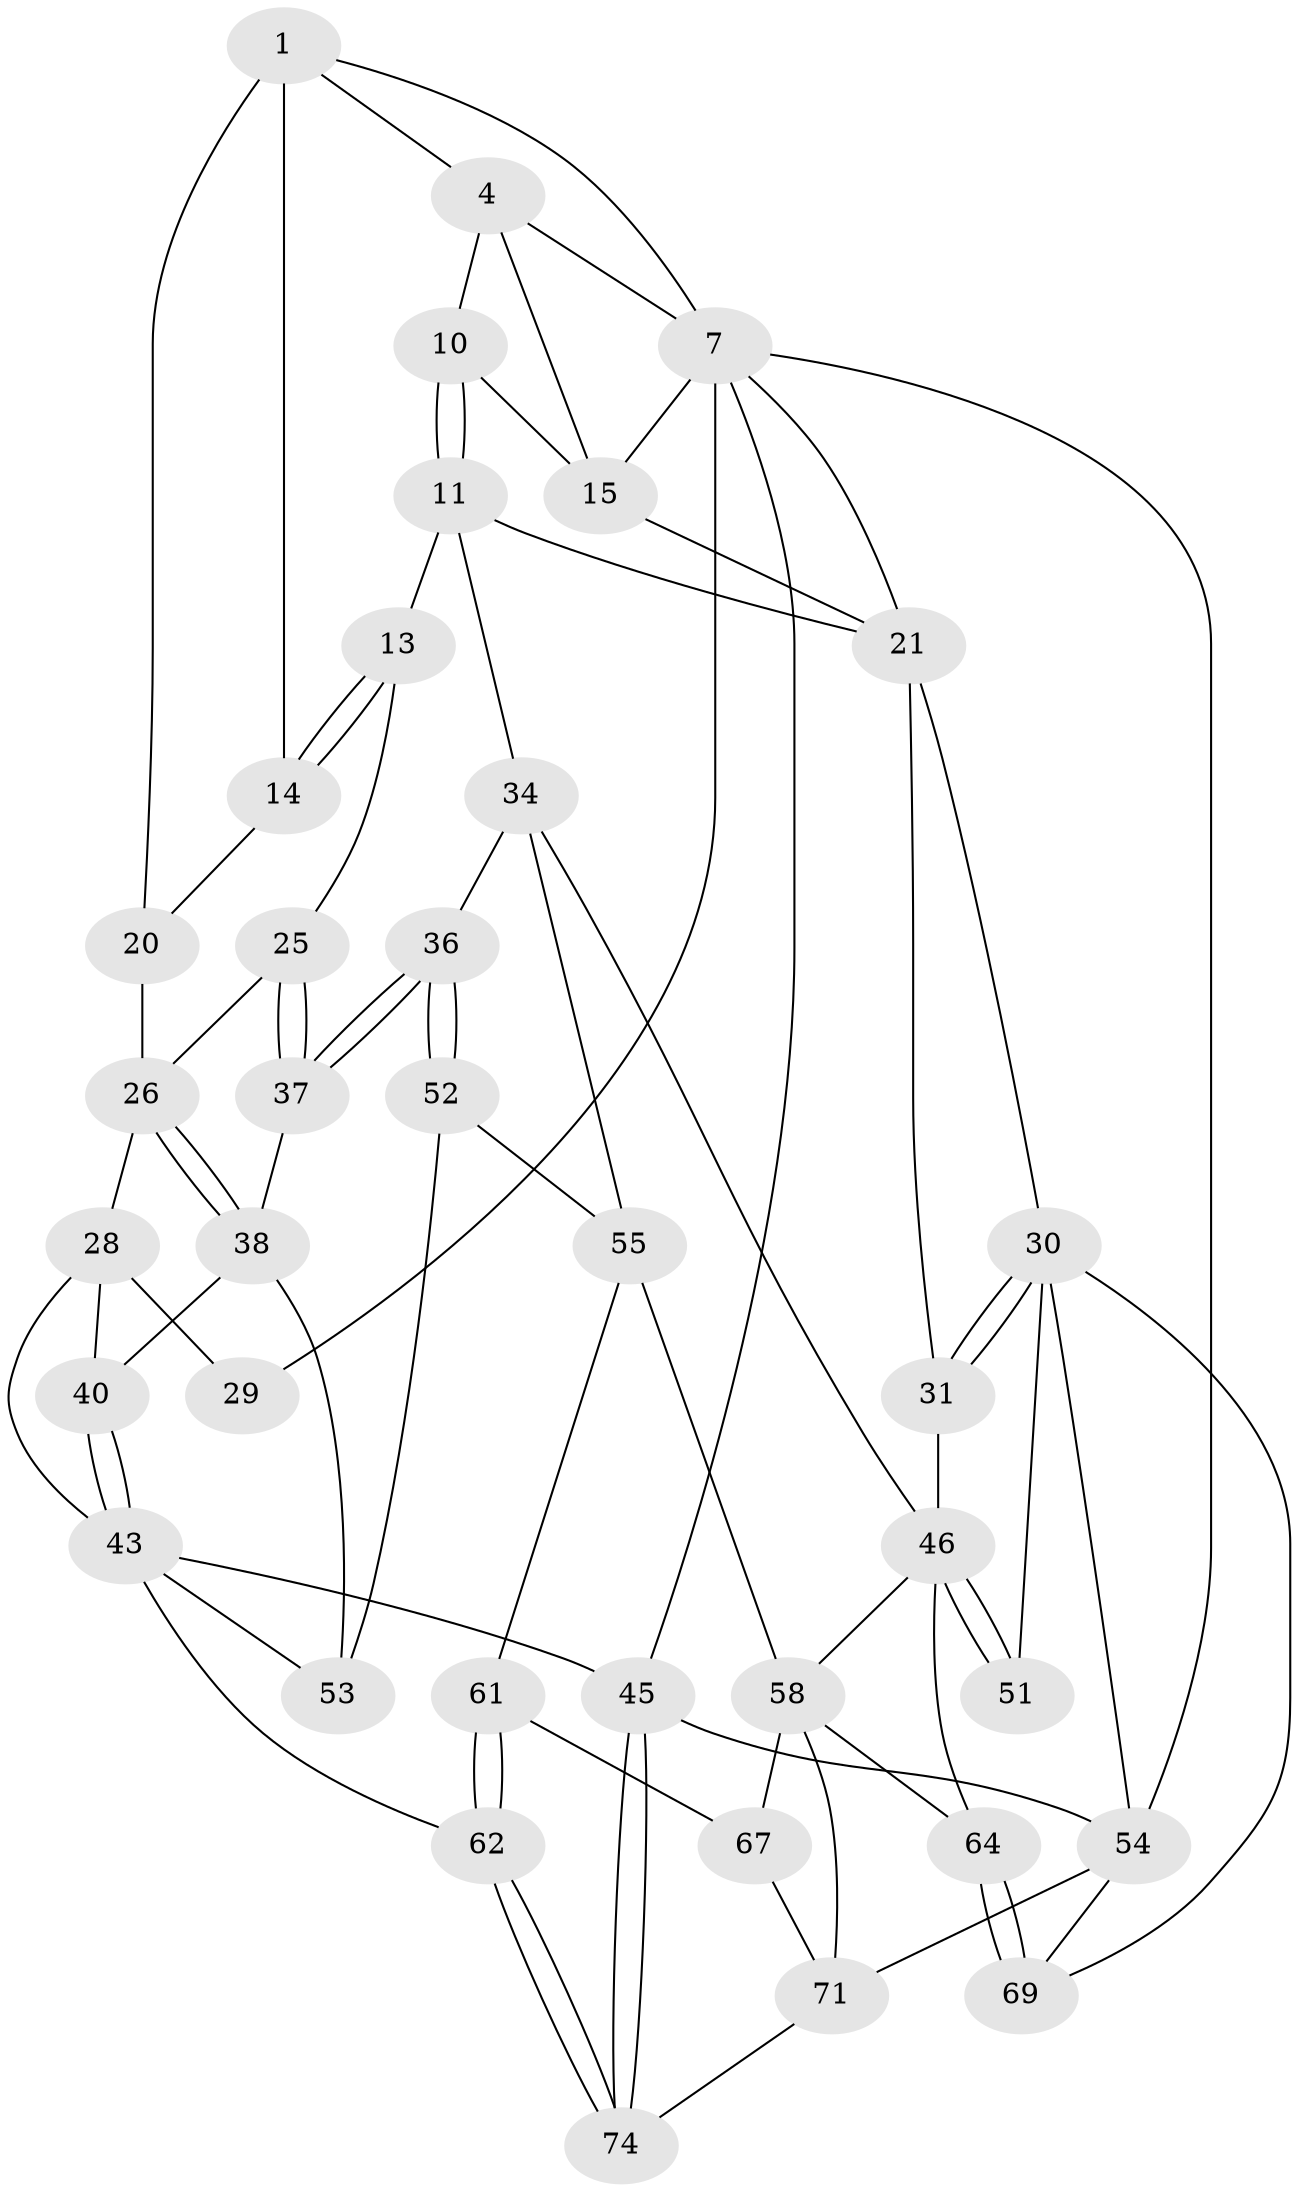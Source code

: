 // original degree distribution, {3: 0.02702702702702703, 4: 0.22972972972972974, 5: 0.5405405405405406, 6: 0.20270270270270271}
// Generated by graph-tools (version 1.1) at 2025/28/03/15/25 16:28:09]
// undirected, 37 vertices, 81 edges
graph export_dot {
graph [start="1"]
  node [color=gray90,style=filled];
  1 [pos="+0.21716759289115145+0",super="+2+6"];
  4 [pos="+0.6195359065912234+0",super="+9+5"];
  7 [pos="+0+0.2733422004415902",super="+8"];
  10 [pos="+0.6552083311775585+0",super="+18"];
  11 [pos="+0.6397140377516617+0.2977006926793395",super="+12+23"];
  13 [pos="+0.5547380889122571+0.30314535743305493"];
  14 [pos="+0.49985184733037563+0.21266056023471938",super="+19"];
  15 [pos="+0.8597544586540224+0",super="+17"];
  20 [pos="+0.23994060028638464+0.18184688051308331"];
  21 [pos="+0.9571202903707926+0.250132682288166",super="+24+22"];
  25 [pos="+0.5335395790628293+0.31686860318733523"];
  26 [pos="+0.3921711994321221+0.36598439739302735",super="+27"];
  28 [pos="+0.28511042702945183+0.3959660402345963",super="+41"];
  29 [pos="+0+0.29611280765761605"];
  30 [pos="+1+0.4715024873771345",super="+49"];
  31 [pos="+0.9162068942847148+0.5138991203300055"];
  34 [pos="+0.6674088509194402+0.6058603284248056",super="+35"];
  36 [pos="+0.5252598940557532+0.6048469651254957"];
  37 [pos="+0.5067874593552856+0.5877153399384448"];
  38 [pos="+0.45184884479768533+0.5659425471540108",super="+39"];
  40 [pos="+0.2485216740319879+0.5838200303043977"];
  43 [pos="+0+0.6991813474984458",super="+44"];
  45 [pos="+0+1"];
  46 [pos="+0.9147944224577033+0.5721542168843433",super="+47"];
  51 [pos="+0.9930468894530413+0.7577990665802282"];
  52 [pos="+0.4242545764116182+0.7192265744120978"];
  53 [pos="+0.27636513023502696+0.686581379455935"];
  54 [pos="+1+1",super="+72"];
  55 [pos="+0.526949823414134+0.8136762559262704",super="+56"];
  58 [pos="+0.7256350267073887+0.7148803641430879",super="+59"];
  61 [pos="+0.45268057121318894+0.9021867125025078"];
  62 [pos="+0.3447289961015885+1"];
  64 [pos="+0.8727236914056025+0.8730924548451986",super="+65"];
  67 [pos="+0.6046118299338321+0.895295583107773",super="+70"];
  69 [pos="+0.9099442902850209+0.9326358358725094"];
  71 [pos="+0.7149567427639643+1",super="+73"];
  74 [pos="+0.3297970757475688+1"];
  1 -- 4;
  1 -- 14 [weight=2];
  1 -- 20;
  1 -- 7;
  4 -- 10;
  4 -- 15;
  4 -- 7;
  7 -- 29;
  7 -- 54;
  7 -- 45;
  7 -- 15;
  7 -- 21;
  10 -- 11 [weight=2];
  10 -- 11;
  10 -- 15;
  11 -- 13;
  11 -- 34;
  11 -- 21 [weight=2];
  13 -- 14;
  13 -- 14;
  13 -- 25;
  14 -- 20;
  15 -- 21;
  20 -- 26;
  21 -- 31;
  21 -- 30;
  25 -- 26;
  25 -- 37;
  25 -- 37;
  26 -- 38;
  26 -- 38;
  26 -- 28;
  28 -- 29 [weight=2];
  28 -- 40;
  28 -- 43;
  30 -- 31;
  30 -- 31;
  30 -- 54;
  30 -- 51;
  30 -- 69;
  31 -- 46;
  34 -- 36;
  34 -- 55;
  34 -- 46;
  36 -- 37;
  36 -- 37;
  36 -- 52;
  36 -- 52;
  37 -- 38;
  38 -- 40;
  38 -- 53;
  40 -- 43;
  40 -- 43;
  43 -- 45;
  43 -- 53;
  43 -- 62;
  45 -- 74;
  45 -- 74;
  45 -- 54;
  46 -- 51 [weight=2];
  46 -- 51;
  46 -- 64;
  46 -- 58;
  52 -- 53;
  52 -- 55;
  54 -- 69;
  54 -- 71;
  55 -- 61;
  55 -- 58;
  58 -- 64 [weight=2];
  58 -- 67 [weight=2];
  58 -- 71;
  61 -- 62;
  61 -- 62;
  61 -- 67;
  62 -- 74;
  62 -- 74;
  64 -- 69;
  64 -- 69;
  67 -- 71;
  71 -- 74;
}
